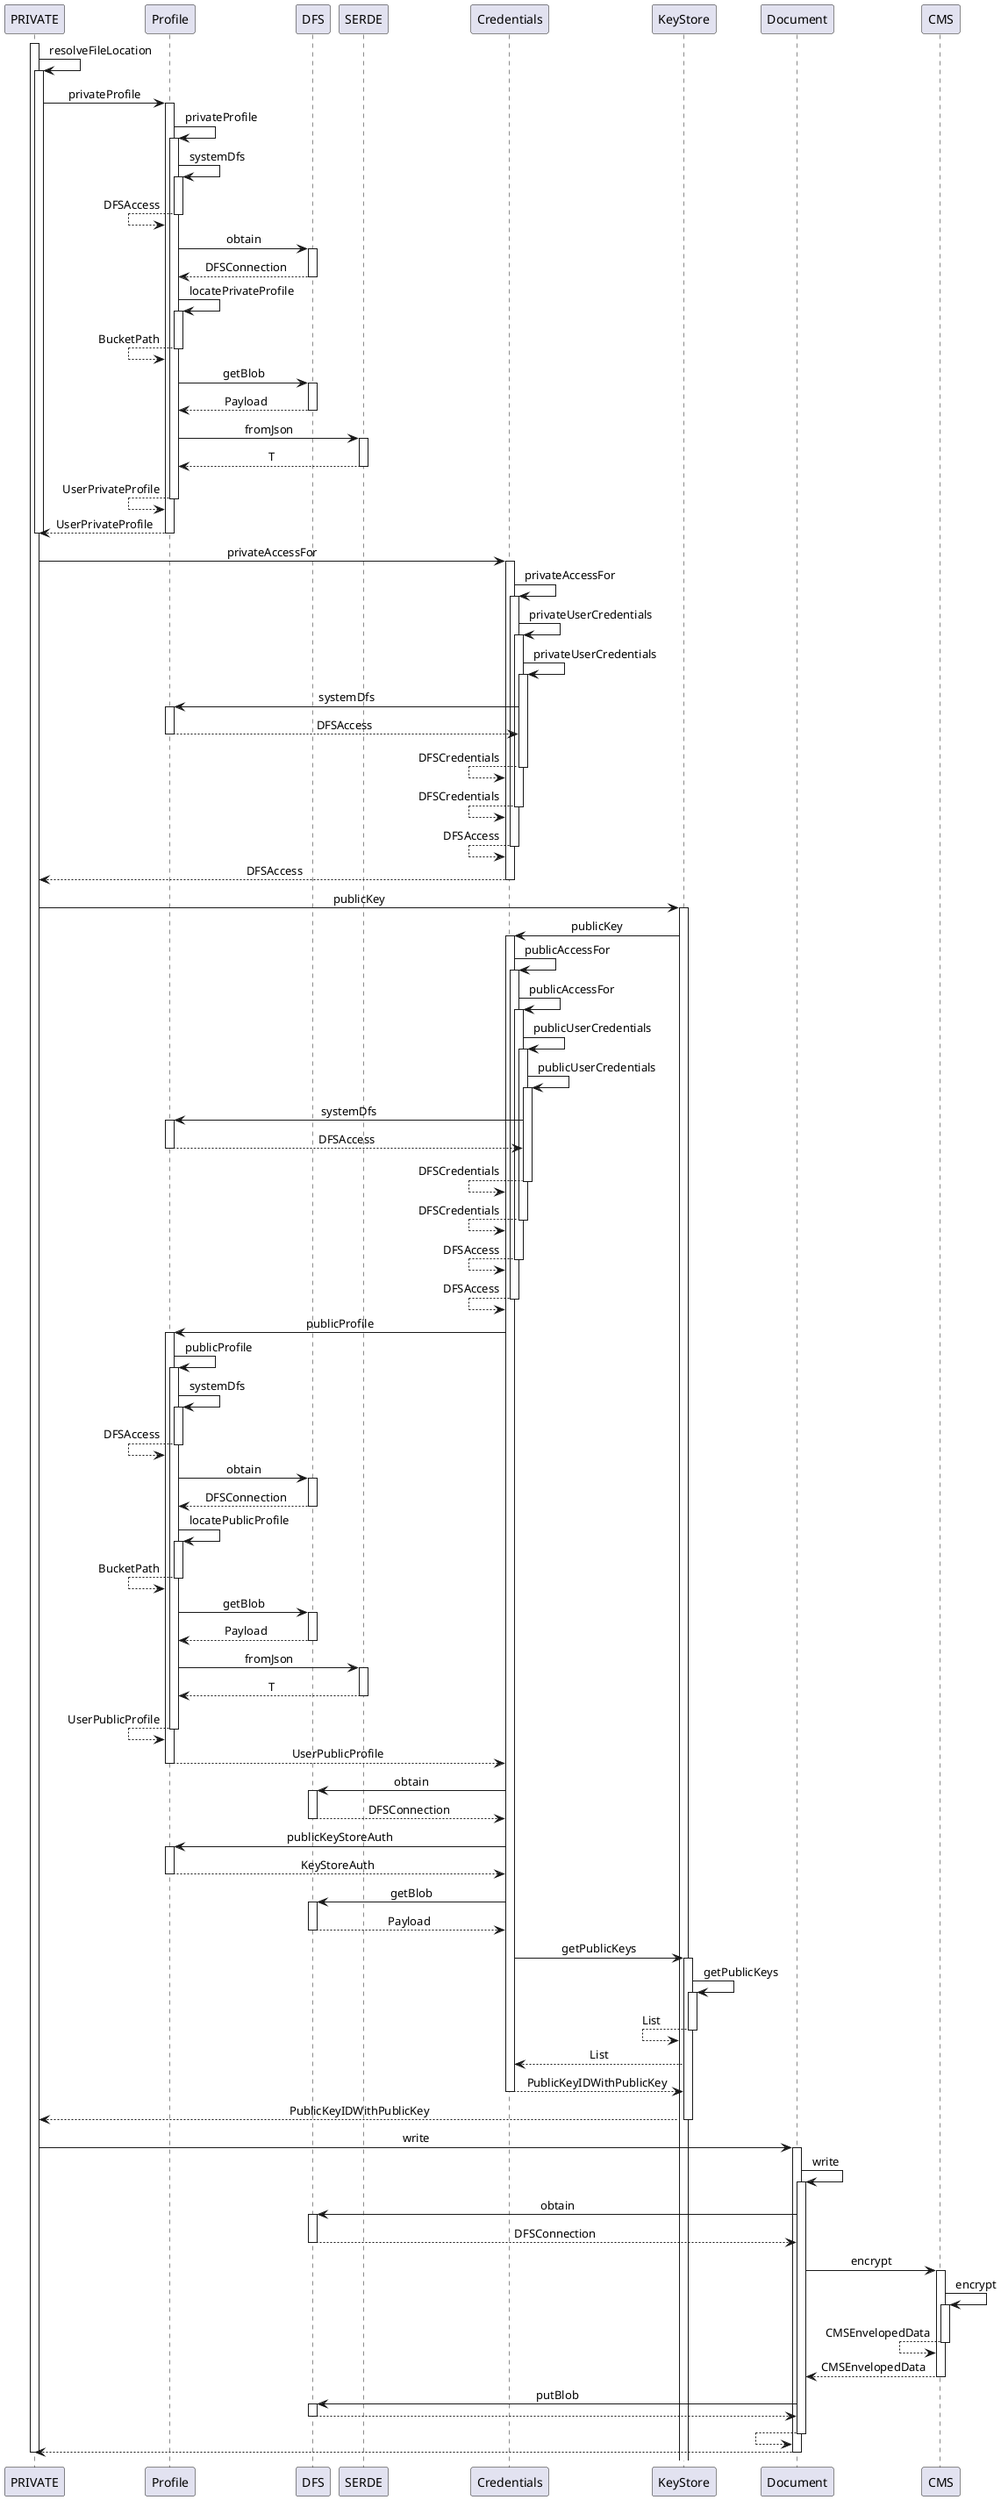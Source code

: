 @startuml

skinparam SequenceMessageAlign center

activate PRIVATE
' de.adorsys.datasafe.business.impl.privatestore.actions.WriteToPrivateImpl
PRIVATE -> PRIVATE : resolveFileLocation

activate PRIVATE
' de.adorsys.datasafe.business.impl.privatestore.actions.WriteToPrivateImpl
PRIVATE -> Profile : privateProfile

activate Profile
' de.adorsys.datasafe.business.api.directory.profile.operations.ProfileRetrievalService
Profile -> Profile : privateProfile

activate Profile
' de.adorsys.datasafe.business.impl.profile.DFSBasedProfileStorageImpl
Profile -> Profile : systemDfs

activate Profile
' de.adorsys.datasafe.business.impl.profile.DFSSystem
Profile <-- Profile : DFSAccess
deactivate Profile

' de.adorsys.datasafe.business.impl.profile.DFSBasedProfileStorageImpl
Profile -> DFS : obtain

activate DFS
' de.adorsys.datasafe.business.api.storage.dfs.DFSConnectionService
Profile <-- DFS : DFSConnection
deactivate DFS

' de.adorsys.datasafe.business.impl.profile.DFSBasedProfileStorageImpl
Profile -> Profile : locatePrivateProfile

activate Profile
' de.adorsys.datasafe.business.impl.profile.DFSBasedProfileStorageImpl
Profile <-- Profile : BucketPath
deactivate Profile

' de.adorsys.datasafe.business.impl.profile.DFSBasedProfileStorageImpl
Profile -> DFS : getBlob

activate DFS
' de.adorsys.dfs.connection.api.service.api.DFSConnection
Profile <-- DFS : Payload
deactivate DFS

' de.adorsys.datasafe.business.impl.profile.DFSBasedProfileStorageImpl
Profile -> SERDE : fromJson

activate SERDE
' de.adorsys.datasafe.business.impl.serde.GsonSerde
Profile <-- SERDE : T
deactivate SERDE

' de.adorsys.datasafe.business.impl.profile.DFSBasedProfileStorageImpl
Profile <-- Profile : UserPrivateProfile
deactivate Profile

' de.adorsys.datasafe.business.api.directory.profile.operations.ProfileRetrievalService
PRIVATE <-- Profile : UserPrivateProfile
deactivate Profile

deactivate PRIVATE

' de.adorsys.datasafe.business.impl.privatestore.actions.WriteToPrivateImpl
PRIVATE -> Credentials : privateAccessFor

activate Credentials
' de.adorsys.datasafe.business.api.storage.dfs.BucketAccessService
Credentials -> Credentials : privateAccessFor

activate Credentials
' de.adorsys.datasafe.business.impl.credentials.BucketAccessServiceImpl
Credentials -> Credentials : privateUserCredentials

activate Credentials
' de.adorsys.datasafe.business.api.storage.dfs.credentials.DFSCredentialsService
Credentials -> Credentials : privateUserCredentials

activate Credentials
' de.adorsys.datasafe.business.impl.credentials.SystemCredentialsServiceImpl
Credentials -> Profile : systemDfs

activate Profile
' de.adorsys.datasafe.business.impl.profile.DFSSystem
Credentials <-- Profile : DFSAccess
deactivate Profile

' de.adorsys.datasafe.business.impl.credentials.SystemCredentialsServiceImpl
Credentials <-- Credentials : DFSCredentials
deactivate Credentials

' de.adorsys.datasafe.business.api.storage.dfs.credentials.DFSCredentialsService
Credentials <-- Credentials : DFSCredentials
deactivate Credentials

' de.adorsys.datasafe.business.impl.credentials.BucketAccessServiceImpl
Credentials <-- Credentials : DFSAccess
deactivate Credentials

' de.adorsys.datasafe.business.api.storage.dfs.BucketAccessService
PRIVATE <-- Credentials : DFSAccess
deactivate Credentials

' de.adorsys.datasafe.business.impl.privatestore.actions.WriteToPrivateImpl
PRIVATE -> KeyStore : publicKey

activate KeyStore
' de.adorsys.datasafe.business.api.directory.profile.keys.PublicKeyService
KeyStore -> Credentials : publicKey

activate Credentials
' de.adorsys.datasafe.business.impl.credentials.DFSPublicKeyServiceImpl
Credentials -> Credentials : publicAccessFor

activate Credentials
' de.adorsys.datasafe.business.api.storage.dfs.BucketAccessService
Credentials -> Credentials : publicAccessFor

activate Credentials
' de.adorsys.datasafe.business.impl.credentials.BucketAccessServiceImpl
Credentials -> Credentials : publicUserCredentials

activate Credentials
' de.adorsys.datasafe.business.api.storage.dfs.credentials.DFSCredentialsService
Credentials -> Credentials : publicUserCredentials

activate Credentials
' de.adorsys.datasafe.business.impl.credentials.SystemCredentialsServiceImpl
Credentials -> Profile : systemDfs

activate Profile
' de.adorsys.datasafe.business.impl.profile.DFSSystem
Credentials <-- Profile : DFSAccess
deactivate Profile

' de.adorsys.datasafe.business.impl.credentials.SystemCredentialsServiceImpl
Credentials <-- Credentials : DFSCredentials
deactivate Credentials

' de.adorsys.datasafe.business.api.storage.dfs.credentials.DFSCredentialsService
Credentials <-- Credentials : DFSCredentials
deactivate Credentials

' de.adorsys.datasafe.business.impl.credentials.BucketAccessServiceImpl
Credentials <-- Credentials : DFSAccess
deactivate Credentials

' de.adorsys.datasafe.business.api.storage.dfs.BucketAccessService
Credentials <-- Credentials : DFSAccess
deactivate Credentials

' de.adorsys.datasafe.business.impl.credentials.DFSPublicKeyServiceImpl
Credentials -> Profile : publicProfile

activate Profile
' de.adorsys.datasafe.business.api.directory.profile.operations.ProfileRetrievalService
Profile -> Profile : publicProfile

activate Profile
' de.adorsys.datasafe.business.impl.profile.DFSBasedProfileStorageImpl
Profile -> Profile : systemDfs

activate Profile
' de.adorsys.datasafe.business.impl.profile.DFSSystem
Profile <-- Profile : DFSAccess
deactivate Profile

' de.adorsys.datasafe.business.impl.profile.DFSBasedProfileStorageImpl
Profile -> DFS : obtain

activate DFS
' de.adorsys.datasafe.business.api.storage.dfs.DFSConnectionService
Profile <-- DFS : DFSConnection
deactivate DFS

' de.adorsys.datasafe.business.impl.profile.DFSBasedProfileStorageImpl
Profile -> Profile : locatePublicProfile

activate Profile
' de.adorsys.datasafe.business.impl.profile.DFSBasedProfileStorageImpl
Profile <-- Profile : BucketPath
deactivate Profile

' de.adorsys.datasafe.business.impl.profile.DFSBasedProfileStorageImpl
Profile -> DFS : getBlob

activate DFS
' de.adorsys.dfs.connection.api.service.api.DFSConnection
Profile <-- DFS : Payload
deactivate DFS

' de.adorsys.datasafe.business.impl.profile.DFSBasedProfileStorageImpl
Profile -> SERDE : fromJson

activate SERDE
' de.adorsys.datasafe.business.impl.serde.GsonSerde
Profile <-- SERDE : T
deactivate SERDE

' de.adorsys.datasafe.business.impl.profile.DFSBasedProfileStorageImpl
Profile <-- Profile : UserPublicProfile
deactivate Profile

' de.adorsys.datasafe.business.api.directory.profile.operations.ProfileRetrievalService
Credentials <-- Profile : UserPublicProfile
deactivate Profile

' de.adorsys.datasafe.business.impl.credentials.DFSPublicKeyServiceImpl
Credentials -> DFS : obtain

activate DFS
' de.adorsys.datasafe.business.api.storage.dfs.DFSConnectionService
Credentials <-- DFS : DFSConnection
deactivate DFS

' de.adorsys.datasafe.business.impl.credentials.DFSPublicKeyServiceImpl
Credentials -> Profile : publicKeyStoreAuth

activate Profile
' de.adorsys.datasafe.business.impl.profile.DFSSystem
Credentials <-- Profile : KeyStoreAuth
deactivate Profile

' de.adorsys.datasafe.business.impl.credentials.DFSPublicKeyServiceImpl
Credentials -> DFS : getBlob

activate DFS
' de.adorsys.dfs.connection.api.service.api.DFSConnection
Credentials <-- DFS : Payload
deactivate DFS

' de.adorsys.datasafe.business.impl.credentials.DFSPublicKeyServiceImpl
Credentials -> KeyStore : getPublicKeys

activate KeyStore
' de.adorsys.datasafe.business.api.encryption.keystore.KeyStoreService
KeyStore -> KeyStore : getPublicKeys

activate KeyStore
' de.adorsys.datasafe.business.impl.keystore.service.KeyStoreServiceImpl
KeyStore <-- KeyStore : List
deactivate KeyStore

' de.adorsys.datasafe.business.api.encryption.keystore.KeyStoreService
Credentials <-- KeyStore : List

' de.adorsys.datasafe.business.impl.credentials.DFSPublicKeyServiceImpl
KeyStore <-- Credentials : PublicKeyIDWithPublicKey
deactivate Credentials

' de.adorsys.datasafe.business.api.directory.profile.keys.PublicKeyService
PRIVATE <-- KeyStore : PublicKeyIDWithPublicKey
deactivate KeyStore

' de.adorsys.datasafe.business.impl.privatestore.actions.WriteToPrivateImpl
PRIVATE -> Document : write

activate Document
' de.adorsys.datasafe.business.api.storage.document.DocumentWriteService
Document -> Document : write

activate Document
' de.adorsys.datasafe.business.impl.document.cms.CMSDocumentWriteService
Document -> DFS : obtain

activate DFS
' de.adorsys.datasafe.business.api.storage.dfs.DFSConnectionService
Document <-- DFS : DFSConnection
deactivate DFS

' de.adorsys.datasafe.business.impl.document.cms.CMSDocumentWriteService
Document -> CMS : encrypt

activate CMS
' de.adorsys.datasafe.business.api.encryption.cmsencryption.CMSEncryptionService
CMS -> CMS : encrypt

activate CMS
' de.adorsys.datasafe.business.impl.cmsencryption.services.CMSEncryptionServiceImpl
CMS <-- CMS : CMSEnvelopedData
deactivate CMS

' de.adorsys.datasafe.business.api.encryption.cmsencryption.CMSEncryptionService
Document <-- CMS : CMSEnvelopedData
deactivate CMS

' de.adorsys.datasafe.business.impl.document.cms.CMSDocumentWriteService
Document -> DFS : putBlob

activate DFS
' de.adorsys.dfs.connection.api.service.api.DFSConnection
Document <-- DFS :
deactivate DFS

' de.adorsys.datasafe.business.impl.document.cms.CMSDocumentWriteService
Document <-- Document :
deactivate Document

' de.adorsys.datasafe.business.api.storage.document.DocumentWriteService
PRIVATE <-- Document :
deactivate Document

deactivate PRIVATE

@enduml